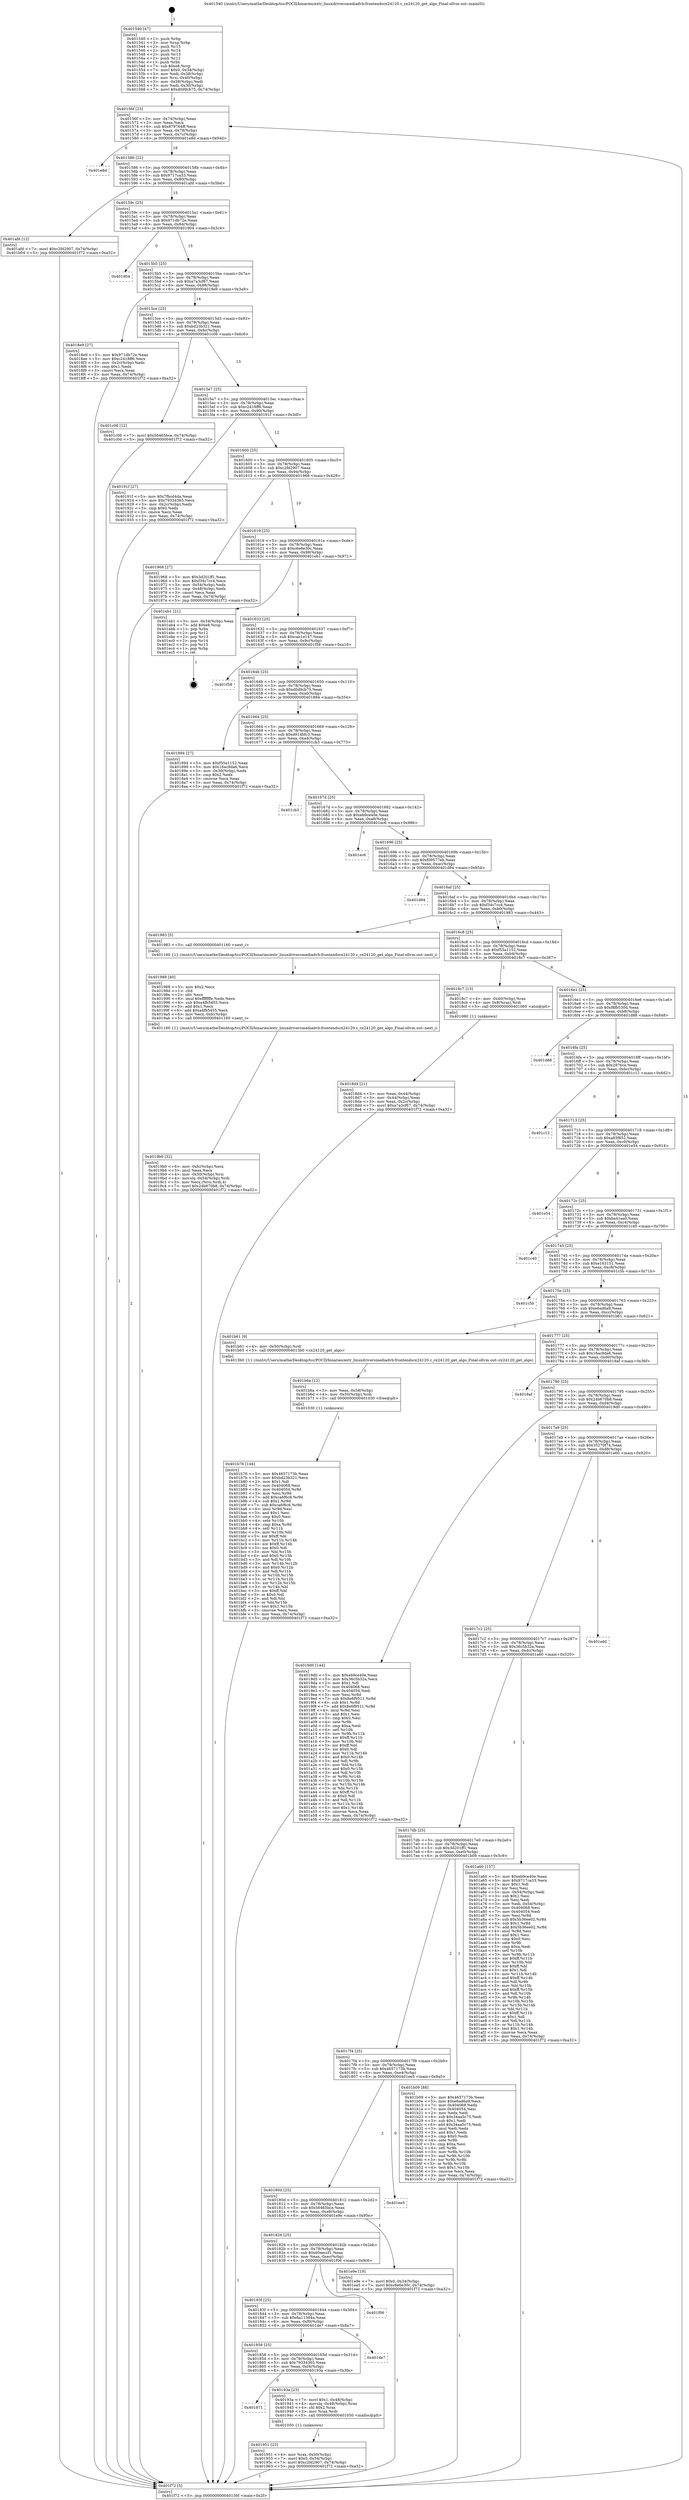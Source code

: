 digraph "0x401540" {
  label = "0x401540 (/mnt/c/Users/mathe/Desktop/tcc/POCII/binaries/extr_linuxdriversmediadvb-frontendscx24120.c_cx24120_get_algo_Final-ollvm.out::main(0))"
  labelloc = "t"
  node[shape=record]

  Entry [label="",width=0.3,height=0.3,shape=circle,fillcolor=black,style=filled]
  "0x40156f" [label="{
     0x40156f [23]\l
     | [instrs]\l
     &nbsp;&nbsp;0x40156f \<+3\>: mov -0x74(%rbp),%eax\l
     &nbsp;&nbsp;0x401572 \<+2\>: mov %eax,%ecx\l
     &nbsp;&nbsp;0x401574 \<+6\>: sub $0x879764ff,%ecx\l
     &nbsp;&nbsp;0x40157a \<+3\>: mov %eax,-0x78(%rbp)\l
     &nbsp;&nbsp;0x40157d \<+3\>: mov %ecx,-0x7c(%rbp)\l
     &nbsp;&nbsp;0x401580 \<+6\>: je 0000000000401e8d \<main+0x94d\>\l
  }"]
  "0x401e8d" [label="{
     0x401e8d\l
  }", style=dashed]
  "0x401586" [label="{
     0x401586 [22]\l
     | [instrs]\l
     &nbsp;&nbsp;0x401586 \<+5\>: jmp 000000000040158b \<main+0x4b\>\l
     &nbsp;&nbsp;0x40158b \<+3\>: mov -0x78(%rbp),%eax\l
     &nbsp;&nbsp;0x40158e \<+5\>: sub $0x9717ca33,%eax\l
     &nbsp;&nbsp;0x401593 \<+3\>: mov %eax,-0x80(%rbp)\l
     &nbsp;&nbsp;0x401596 \<+6\>: je 0000000000401afd \<main+0x5bd\>\l
  }"]
  Exit [label="",width=0.3,height=0.3,shape=circle,fillcolor=black,style=filled,peripheries=2]
  "0x401afd" [label="{
     0x401afd [12]\l
     | [instrs]\l
     &nbsp;&nbsp;0x401afd \<+7\>: movl $0xc2fd2907,-0x74(%rbp)\l
     &nbsp;&nbsp;0x401b04 \<+5\>: jmp 0000000000401f72 \<main+0xa32\>\l
  }"]
  "0x40159c" [label="{
     0x40159c [25]\l
     | [instrs]\l
     &nbsp;&nbsp;0x40159c \<+5\>: jmp 00000000004015a1 \<main+0x61\>\l
     &nbsp;&nbsp;0x4015a1 \<+3\>: mov -0x78(%rbp),%eax\l
     &nbsp;&nbsp;0x4015a4 \<+5\>: sub $0x971db72e,%eax\l
     &nbsp;&nbsp;0x4015a9 \<+6\>: mov %eax,-0x84(%rbp)\l
     &nbsp;&nbsp;0x4015af \<+6\>: je 0000000000401904 \<main+0x3c4\>\l
  }"]
  "0x401b76" [label="{
     0x401b76 [144]\l
     | [instrs]\l
     &nbsp;&nbsp;0x401b76 \<+5\>: mov $0x4657173b,%eax\l
     &nbsp;&nbsp;0x401b7b \<+5\>: mov $0xbd23b321,%ecx\l
     &nbsp;&nbsp;0x401b80 \<+2\>: mov $0x1,%dl\l
     &nbsp;&nbsp;0x401b82 \<+7\>: mov 0x404068,%esi\l
     &nbsp;&nbsp;0x401b89 \<+8\>: mov 0x404054,%r8d\l
     &nbsp;&nbsp;0x401b91 \<+3\>: mov %esi,%r9d\l
     &nbsp;&nbsp;0x401b94 \<+7\>: add $0xca6f6c6,%r9d\l
     &nbsp;&nbsp;0x401b9b \<+4\>: sub $0x1,%r9d\l
     &nbsp;&nbsp;0x401b9f \<+7\>: sub $0xca6f6c6,%r9d\l
     &nbsp;&nbsp;0x401ba6 \<+4\>: imul %r9d,%esi\l
     &nbsp;&nbsp;0x401baa \<+3\>: and $0x1,%esi\l
     &nbsp;&nbsp;0x401bad \<+3\>: cmp $0x0,%esi\l
     &nbsp;&nbsp;0x401bb0 \<+4\>: sete %r10b\l
     &nbsp;&nbsp;0x401bb4 \<+4\>: cmp $0xa,%r8d\l
     &nbsp;&nbsp;0x401bb8 \<+4\>: setl %r11b\l
     &nbsp;&nbsp;0x401bbc \<+3\>: mov %r10b,%bl\l
     &nbsp;&nbsp;0x401bbf \<+3\>: xor $0xff,%bl\l
     &nbsp;&nbsp;0x401bc2 \<+3\>: mov %r11b,%r14b\l
     &nbsp;&nbsp;0x401bc5 \<+4\>: xor $0xff,%r14b\l
     &nbsp;&nbsp;0x401bc9 \<+3\>: xor $0x0,%dl\l
     &nbsp;&nbsp;0x401bcc \<+3\>: mov %bl,%r15b\l
     &nbsp;&nbsp;0x401bcf \<+4\>: and $0x0,%r15b\l
     &nbsp;&nbsp;0x401bd3 \<+3\>: and %dl,%r10b\l
     &nbsp;&nbsp;0x401bd6 \<+3\>: mov %r14b,%r12b\l
     &nbsp;&nbsp;0x401bd9 \<+4\>: and $0x0,%r12b\l
     &nbsp;&nbsp;0x401bdd \<+3\>: and %dl,%r11b\l
     &nbsp;&nbsp;0x401be0 \<+3\>: or %r10b,%r15b\l
     &nbsp;&nbsp;0x401be3 \<+3\>: or %r11b,%r12b\l
     &nbsp;&nbsp;0x401be6 \<+3\>: xor %r12b,%r15b\l
     &nbsp;&nbsp;0x401be9 \<+3\>: or %r14b,%bl\l
     &nbsp;&nbsp;0x401bec \<+3\>: xor $0xff,%bl\l
     &nbsp;&nbsp;0x401bef \<+3\>: or $0x0,%dl\l
     &nbsp;&nbsp;0x401bf2 \<+2\>: and %dl,%bl\l
     &nbsp;&nbsp;0x401bf4 \<+3\>: or %bl,%r15b\l
     &nbsp;&nbsp;0x401bf7 \<+4\>: test $0x1,%r15b\l
     &nbsp;&nbsp;0x401bfb \<+3\>: cmovne %ecx,%eax\l
     &nbsp;&nbsp;0x401bfe \<+3\>: mov %eax,-0x74(%rbp)\l
     &nbsp;&nbsp;0x401c01 \<+5\>: jmp 0000000000401f72 \<main+0xa32\>\l
  }"]
  "0x401904" [label="{
     0x401904\l
  }", style=dashed]
  "0x4015b5" [label="{
     0x4015b5 [25]\l
     | [instrs]\l
     &nbsp;&nbsp;0x4015b5 \<+5\>: jmp 00000000004015ba \<main+0x7a\>\l
     &nbsp;&nbsp;0x4015ba \<+3\>: mov -0x78(%rbp),%eax\l
     &nbsp;&nbsp;0x4015bd \<+5\>: sub $0xa7a3cf67,%eax\l
     &nbsp;&nbsp;0x4015c2 \<+6\>: mov %eax,-0x88(%rbp)\l
     &nbsp;&nbsp;0x4015c8 \<+6\>: je 00000000004018e9 \<main+0x3a9\>\l
  }"]
  "0x401b6a" [label="{
     0x401b6a [12]\l
     | [instrs]\l
     &nbsp;&nbsp;0x401b6a \<+3\>: mov %eax,-0x58(%rbp)\l
     &nbsp;&nbsp;0x401b6d \<+4\>: mov -0x50(%rbp),%rdi\l
     &nbsp;&nbsp;0x401b71 \<+5\>: call 0000000000401030 \<free@plt\>\l
     | [calls]\l
     &nbsp;&nbsp;0x401030 \{1\} (unknown)\l
  }"]
  "0x4018e9" [label="{
     0x4018e9 [27]\l
     | [instrs]\l
     &nbsp;&nbsp;0x4018e9 \<+5\>: mov $0x971db72e,%eax\l
     &nbsp;&nbsp;0x4018ee \<+5\>: mov $0xc2418ff6,%ecx\l
     &nbsp;&nbsp;0x4018f3 \<+3\>: mov -0x2c(%rbp),%edx\l
     &nbsp;&nbsp;0x4018f6 \<+3\>: cmp $0x1,%edx\l
     &nbsp;&nbsp;0x4018f9 \<+3\>: cmovl %ecx,%eax\l
     &nbsp;&nbsp;0x4018fc \<+3\>: mov %eax,-0x74(%rbp)\l
     &nbsp;&nbsp;0x4018ff \<+5\>: jmp 0000000000401f72 \<main+0xa32\>\l
  }"]
  "0x4015ce" [label="{
     0x4015ce [25]\l
     | [instrs]\l
     &nbsp;&nbsp;0x4015ce \<+5\>: jmp 00000000004015d3 \<main+0x93\>\l
     &nbsp;&nbsp;0x4015d3 \<+3\>: mov -0x78(%rbp),%eax\l
     &nbsp;&nbsp;0x4015d6 \<+5\>: sub $0xbd23b321,%eax\l
     &nbsp;&nbsp;0x4015db \<+6\>: mov %eax,-0x8c(%rbp)\l
     &nbsp;&nbsp;0x4015e1 \<+6\>: je 0000000000401c06 \<main+0x6c6\>\l
  }"]
  "0x4019b0" [label="{
     0x4019b0 [32]\l
     | [instrs]\l
     &nbsp;&nbsp;0x4019b0 \<+6\>: mov -0xfc(%rbp),%ecx\l
     &nbsp;&nbsp;0x4019b6 \<+3\>: imul %eax,%ecx\l
     &nbsp;&nbsp;0x4019b9 \<+4\>: mov -0x50(%rbp),%rsi\l
     &nbsp;&nbsp;0x4019bd \<+4\>: movslq -0x54(%rbp),%rdi\l
     &nbsp;&nbsp;0x4019c1 \<+3\>: mov %ecx,(%rsi,%rdi,4)\l
     &nbsp;&nbsp;0x4019c4 \<+7\>: movl $0x24b670b8,-0x74(%rbp)\l
     &nbsp;&nbsp;0x4019cb \<+5\>: jmp 0000000000401f72 \<main+0xa32\>\l
  }"]
  "0x401c06" [label="{
     0x401c06 [12]\l
     | [instrs]\l
     &nbsp;&nbsp;0x401c06 \<+7\>: movl $0x56465bce,-0x74(%rbp)\l
     &nbsp;&nbsp;0x401c0d \<+5\>: jmp 0000000000401f72 \<main+0xa32\>\l
  }"]
  "0x4015e7" [label="{
     0x4015e7 [25]\l
     | [instrs]\l
     &nbsp;&nbsp;0x4015e7 \<+5\>: jmp 00000000004015ec \<main+0xac\>\l
     &nbsp;&nbsp;0x4015ec \<+3\>: mov -0x78(%rbp),%eax\l
     &nbsp;&nbsp;0x4015ef \<+5\>: sub $0xc2418ff6,%eax\l
     &nbsp;&nbsp;0x4015f4 \<+6\>: mov %eax,-0x90(%rbp)\l
     &nbsp;&nbsp;0x4015fa \<+6\>: je 000000000040191f \<main+0x3df\>\l
  }"]
  "0x401988" [label="{
     0x401988 [40]\l
     | [instrs]\l
     &nbsp;&nbsp;0x401988 \<+5\>: mov $0x2,%ecx\l
     &nbsp;&nbsp;0x40198d \<+1\>: cltd\l
     &nbsp;&nbsp;0x40198e \<+2\>: idiv %ecx\l
     &nbsp;&nbsp;0x401990 \<+6\>: imul $0xfffffffe,%edx,%ecx\l
     &nbsp;&nbsp;0x401996 \<+6\>: sub $0xa4fb5455,%ecx\l
     &nbsp;&nbsp;0x40199c \<+3\>: add $0x1,%ecx\l
     &nbsp;&nbsp;0x40199f \<+6\>: add $0xa4fb5455,%ecx\l
     &nbsp;&nbsp;0x4019a5 \<+6\>: mov %ecx,-0xfc(%rbp)\l
     &nbsp;&nbsp;0x4019ab \<+5\>: call 0000000000401160 \<next_i\>\l
     | [calls]\l
     &nbsp;&nbsp;0x401160 \{1\} (/mnt/c/Users/mathe/Desktop/tcc/POCII/binaries/extr_linuxdriversmediadvb-frontendscx24120.c_cx24120_get_algo_Final-ollvm.out::next_i)\l
  }"]
  "0x40191f" [label="{
     0x40191f [27]\l
     | [instrs]\l
     &nbsp;&nbsp;0x40191f \<+5\>: mov $0x7fbcd4da,%eax\l
     &nbsp;&nbsp;0x401924 \<+5\>: mov $0x79334365,%ecx\l
     &nbsp;&nbsp;0x401929 \<+3\>: mov -0x2c(%rbp),%edx\l
     &nbsp;&nbsp;0x40192c \<+3\>: cmp $0x0,%edx\l
     &nbsp;&nbsp;0x40192f \<+3\>: cmove %ecx,%eax\l
     &nbsp;&nbsp;0x401932 \<+3\>: mov %eax,-0x74(%rbp)\l
     &nbsp;&nbsp;0x401935 \<+5\>: jmp 0000000000401f72 \<main+0xa32\>\l
  }"]
  "0x401600" [label="{
     0x401600 [25]\l
     | [instrs]\l
     &nbsp;&nbsp;0x401600 \<+5\>: jmp 0000000000401605 \<main+0xc5\>\l
     &nbsp;&nbsp;0x401605 \<+3\>: mov -0x78(%rbp),%eax\l
     &nbsp;&nbsp;0x401608 \<+5\>: sub $0xc2fd2907,%eax\l
     &nbsp;&nbsp;0x40160d \<+6\>: mov %eax,-0x94(%rbp)\l
     &nbsp;&nbsp;0x401613 \<+6\>: je 0000000000401968 \<main+0x428\>\l
  }"]
  "0x401951" [label="{
     0x401951 [23]\l
     | [instrs]\l
     &nbsp;&nbsp;0x401951 \<+4\>: mov %rax,-0x50(%rbp)\l
     &nbsp;&nbsp;0x401955 \<+7\>: movl $0x0,-0x54(%rbp)\l
     &nbsp;&nbsp;0x40195c \<+7\>: movl $0xc2fd2907,-0x74(%rbp)\l
     &nbsp;&nbsp;0x401963 \<+5\>: jmp 0000000000401f72 \<main+0xa32\>\l
  }"]
  "0x401968" [label="{
     0x401968 [27]\l
     | [instrs]\l
     &nbsp;&nbsp;0x401968 \<+5\>: mov $0x3d201ff1,%eax\l
     &nbsp;&nbsp;0x40196d \<+5\>: mov $0xf34c7cc4,%ecx\l
     &nbsp;&nbsp;0x401972 \<+3\>: mov -0x54(%rbp),%edx\l
     &nbsp;&nbsp;0x401975 \<+3\>: cmp -0x48(%rbp),%edx\l
     &nbsp;&nbsp;0x401978 \<+3\>: cmovl %ecx,%eax\l
     &nbsp;&nbsp;0x40197b \<+3\>: mov %eax,-0x74(%rbp)\l
     &nbsp;&nbsp;0x40197e \<+5\>: jmp 0000000000401f72 \<main+0xa32\>\l
  }"]
  "0x401619" [label="{
     0x401619 [25]\l
     | [instrs]\l
     &nbsp;&nbsp;0x401619 \<+5\>: jmp 000000000040161e \<main+0xde\>\l
     &nbsp;&nbsp;0x40161e \<+3\>: mov -0x78(%rbp),%eax\l
     &nbsp;&nbsp;0x401621 \<+5\>: sub $0xc6e6e30c,%eax\l
     &nbsp;&nbsp;0x401626 \<+6\>: mov %eax,-0x98(%rbp)\l
     &nbsp;&nbsp;0x40162c \<+6\>: je 0000000000401eb1 \<main+0x971\>\l
  }"]
  "0x401871" [label="{
     0x401871\l
  }", style=dashed]
  "0x401eb1" [label="{
     0x401eb1 [21]\l
     | [instrs]\l
     &nbsp;&nbsp;0x401eb1 \<+3\>: mov -0x34(%rbp),%eax\l
     &nbsp;&nbsp;0x401eb4 \<+7\>: add $0xe8,%rsp\l
     &nbsp;&nbsp;0x401ebb \<+1\>: pop %rbx\l
     &nbsp;&nbsp;0x401ebc \<+2\>: pop %r12\l
     &nbsp;&nbsp;0x401ebe \<+2\>: pop %r13\l
     &nbsp;&nbsp;0x401ec0 \<+2\>: pop %r14\l
     &nbsp;&nbsp;0x401ec2 \<+2\>: pop %r15\l
     &nbsp;&nbsp;0x401ec4 \<+1\>: pop %rbp\l
     &nbsp;&nbsp;0x401ec5 \<+1\>: ret\l
  }"]
  "0x401632" [label="{
     0x401632 [25]\l
     | [instrs]\l
     &nbsp;&nbsp;0x401632 \<+5\>: jmp 0000000000401637 \<main+0xf7\>\l
     &nbsp;&nbsp;0x401637 \<+3\>: mov -0x78(%rbp),%eax\l
     &nbsp;&nbsp;0x40163a \<+5\>: sub $0xcae1e147,%eax\l
     &nbsp;&nbsp;0x40163f \<+6\>: mov %eax,-0x9c(%rbp)\l
     &nbsp;&nbsp;0x401645 \<+6\>: je 0000000000401f58 \<main+0xa18\>\l
  }"]
  "0x40193a" [label="{
     0x40193a [23]\l
     | [instrs]\l
     &nbsp;&nbsp;0x40193a \<+7\>: movl $0x1,-0x48(%rbp)\l
     &nbsp;&nbsp;0x401941 \<+4\>: movslq -0x48(%rbp),%rax\l
     &nbsp;&nbsp;0x401945 \<+4\>: shl $0x2,%rax\l
     &nbsp;&nbsp;0x401949 \<+3\>: mov %rax,%rdi\l
     &nbsp;&nbsp;0x40194c \<+5\>: call 0000000000401050 \<malloc@plt\>\l
     | [calls]\l
     &nbsp;&nbsp;0x401050 \{1\} (unknown)\l
  }"]
  "0x401f58" [label="{
     0x401f58\l
  }", style=dashed]
  "0x40164b" [label="{
     0x40164b [25]\l
     | [instrs]\l
     &nbsp;&nbsp;0x40164b \<+5\>: jmp 0000000000401650 \<main+0x110\>\l
     &nbsp;&nbsp;0x401650 \<+3\>: mov -0x78(%rbp),%eax\l
     &nbsp;&nbsp;0x401653 \<+5\>: sub $0xd0d9cb75,%eax\l
     &nbsp;&nbsp;0x401658 \<+6\>: mov %eax,-0xa0(%rbp)\l
     &nbsp;&nbsp;0x40165e \<+6\>: je 0000000000401894 \<main+0x354\>\l
  }"]
  "0x401858" [label="{
     0x401858 [25]\l
     | [instrs]\l
     &nbsp;&nbsp;0x401858 \<+5\>: jmp 000000000040185d \<main+0x31d\>\l
     &nbsp;&nbsp;0x40185d \<+3\>: mov -0x78(%rbp),%eax\l
     &nbsp;&nbsp;0x401860 \<+5\>: sub $0x79334365,%eax\l
     &nbsp;&nbsp;0x401865 \<+6\>: mov %eax,-0xf4(%rbp)\l
     &nbsp;&nbsp;0x40186b \<+6\>: je 000000000040193a \<main+0x3fa\>\l
  }"]
  "0x401894" [label="{
     0x401894 [27]\l
     | [instrs]\l
     &nbsp;&nbsp;0x401894 \<+5\>: mov $0xf55a1152,%eax\l
     &nbsp;&nbsp;0x401899 \<+5\>: mov $0x16ac9da6,%ecx\l
     &nbsp;&nbsp;0x40189e \<+3\>: mov -0x30(%rbp),%edx\l
     &nbsp;&nbsp;0x4018a1 \<+3\>: cmp $0x2,%edx\l
     &nbsp;&nbsp;0x4018a4 \<+3\>: cmovne %ecx,%eax\l
     &nbsp;&nbsp;0x4018a7 \<+3\>: mov %eax,-0x74(%rbp)\l
     &nbsp;&nbsp;0x4018aa \<+5\>: jmp 0000000000401f72 \<main+0xa32\>\l
  }"]
  "0x401664" [label="{
     0x401664 [25]\l
     | [instrs]\l
     &nbsp;&nbsp;0x401664 \<+5\>: jmp 0000000000401669 \<main+0x129\>\l
     &nbsp;&nbsp;0x401669 \<+3\>: mov -0x78(%rbp),%eax\l
     &nbsp;&nbsp;0x40166c \<+5\>: sub $0xd914bfc3,%eax\l
     &nbsp;&nbsp;0x401671 \<+6\>: mov %eax,-0xa4(%rbp)\l
     &nbsp;&nbsp;0x401677 \<+6\>: je 0000000000401cb3 \<main+0x773\>\l
  }"]
  "0x401f72" [label="{
     0x401f72 [5]\l
     | [instrs]\l
     &nbsp;&nbsp;0x401f72 \<+5\>: jmp 000000000040156f \<main+0x2f\>\l
  }"]
  "0x401540" [label="{
     0x401540 [47]\l
     | [instrs]\l
     &nbsp;&nbsp;0x401540 \<+1\>: push %rbp\l
     &nbsp;&nbsp;0x401541 \<+3\>: mov %rsp,%rbp\l
     &nbsp;&nbsp;0x401544 \<+2\>: push %r15\l
     &nbsp;&nbsp;0x401546 \<+2\>: push %r14\l
     &nbsp;&nbsp;0x401548 \<+2\>: push %r13\l
     &nbsp;&nbsp;0x40154a \<+2\>: push %r12\l
     &nbsp;&nbsp;0x40154c \<+1\>: push %rbx\l
     &nbsp;&nbsp;0x40154d \<+7\>: sub $0xe8,%rsp\l
     &nbsp;&nbsp;0x401554 \<+7\>: movl $0x0,-0x34(%rbp)\l
     &nbsp;&nbsp;0x40155b \<+3\>: mov %edi,-0x38(%rbp)\l
     &nbsp;&nbsp;0x40155e \<+4\>: mov %rsi,-0x40(%rbp)\l
     &nbsp;&nbsp;0x401562 \<+3\>: mov -0x38(%rbp),%edi\l
     &nbsp;&nbsp;0x401565 \<+3\>: mov %edi,-0x30(%rbp)\l
     &nbsp;&nbsp;0x401568 \<+7\>: movl $0xd0d9cb75,-0x74(%rbp)\l
  }"]
  "0x401de7" [label="{
     0x401de7\l
  }", style=dashed]
  "0x401cb3" [label="{
     0x401cb3\l
  }", style=dashed]
  "0x40167d" [label="{
     0x40167d [25]\l
     | [instrs]\l
     &nbsp;&nbsp;0x40167d \<+5\>: jmp 0000000000401682 \<main+0x142\>\l
     &nbsp;&nbsp;0x401682 \<+3\>: mov -0x78(%rbp),%eax\l
     &nbsp;&nbsp;0x401685 \<+5\>: sub $0xeb9ce40e,%eax\l
     &nbsp;&nbsp;0x40168a \<+6\>: mov %eax,-0xa8(%rbp)\l
     &nbsp;&nbsp;0x401690 \<+6\>: je 0000000000401ec6 \<main+0x986\>\l
  }"]
  "0x40183f" [label="{
     0x40183f [25]\l
     | [instrs]\l
     &nbsp;&nbsp;0x40183f \<+5\>: jmp 0000000000401844 \<main+0x304\>\l
     &nbsp;&nbsp;0x401844 \<+3\>: mov -0x78(%rbp),%eax\l
     &nbsp;&nbsp;0x401847 \<+5\>: sub $0x6a11364a,%eax\l
     &nbsp;&nbsp;0x40184c \<+6\>: mov %eax,-0xf0(%rbp)\l
     &nbsp;&nbsp;0x401852 \<+6\>: je 0000000000401de7 \<main+0x8a7\>\l
  }"]
  "0x401ec6" [label="{
     0x401ec6\l
  }", style=dashed]
  "0x401696" [label="{
     0x401696 [25]\l
     | [instrs]\l
     &nbsp;&nbsp;0x401696 \<+5\>: jmp 000000000040169b \<main+0x15b\>\l
     &nbsp;&nbsp;0x40169b \<+3\>: mov -0x78(%rbp),%eax\l
     &nbsp;&nbsp;0x40169e \<+5\>: sub $0xf09577eb,%eax\l
     &nbsp;&nbsp;0x4016a3 \<+6\>: mov %eax,-0xac(%rbp)\l
     &nbsp;&nbsp;0x4016a9 \<+6\>: je 0000000000401d94 \<main+0x854\>\l
  }"]
  "0x401f06" [label="{
     0x401f06\l
  }", style=dashed]
  "0x401d94" [label="{
     0x401d94\l
  }", style=dashed]
  "0x4016af" [label="{
     0x4016af [25]\l
     | [instrs]\l
     &nbsp;&nbsp;0x4016af \<+5\>: jmp 00000000004016b4 \<main+0x174\>\l
     &nbsp;&nbsp;0x4016b4 \<+3\>: mov -0x78(%rbp),%eax\l
     &nbsp;&nbsp;0x4016b7 \<+5\>: sub $0xf34c7cc4,%eax\l
     &nbsp;&nbsp;0x4016bc \<+6\>: mov %eax,-0xb0(%rbp)\l
     &nbsp;&nbsp;0x4016c2 \<+6\>: je 0000000000401983 \<main+0x443\>\l
  }"]
  "0x401826" [label="{
     0x401826 [25]\l
     | [instrs]\l
     &nbsp;&nbsp;0x401826 \<+5\>: jmp 000000000040182b \<main+0x2eb\>\l
     &nbsp;&nbsp;0x40182b \<+3\>: mov -0x78(%rbp),%eax\l
     &nbsp;&nbsp;0x40182e \<+5\>: sub $0x60eeccf1,%eax\l
     &nbsp;&nbsp;0x401833 \<+6\>: mov %eax,-0xec(%rbp)\l
     &nbsp;&nbsp;0x401839 \<+6\>: je 0000000000401f06 \<main+0x9c6\>\l
  }"]
  "0x401983" [label="{
     0x401983 [5]\l
     | [instrs]\l
     &nbsp;&nbsp;0x401983 \<+5\>: call 0000000000401160 \<next_i\>\l
     | [calls]\l
     &nbsp;&nbsp;0x401160 \{1\} (/mnt/c/Users/mathe/Desktop/tcc/POCII/binaries/extr_linuxdriversmediadvb-frontendscx24120.c_cx24120_get_algo_Final-ollvm.out::next_i)\l
  }"]
  "0x4016c8" [label="{
     0x4016c8 [25]\l
     | [instrs]\l
     &nbsp;&nbsp;0x4016c8 \<+5\>: jmp 00000000004016cd \<main+0x18d\>\l
     &nbsp;&nbsp;0x4016cd \<+3\>: mov -0x78(%rbp),%eax\l
     &nbsp;&nbsp;0x4016d0 \<+5\>: sub $0xf55a1152,%eax\l
     &nbsp;&nbsp;0x4016d5 \<+6\>: mov %eax,-0xb4(%rbp)\l
     &nbsp;&nbsp;0x4016db \<+6\>: je 00000000004018c7 \<main+0x387\>\l
  }"]
  "0x401e9e" [label="{
     0x401e9e [19]\l
     | [instrs]\l
     &nbsp;&nbsp;0x401e9e \<+7\>: movl $0x0,-0x34(%rbp)\l
     &nbsp;&nbsp;0x401ea5 \<+7\>: movl $0xc6e6e30c,-0x74(%rbp)\l
     &nbsp;&nbsp;0x401eac \<+5\>: jmp 0000000000401f72 \<main+0xa32\>\l
  }"]
  "0x4018c7" [label="{
     0x4018c7 [13]\l
     | [instrs]\l
     &nbsp;&nbsp;0x4018c7 \<+4\>: mov -0x40(%rbp),%rax\l
     &nbsp;&nbsp;0x4018cb \<+4\>: mov 0x8(%rax),%rdi\l
     &nbsp;&nbsp;0x4018cf \<+5\>: call 0000000000401060 \<atoi@plt\>\l
     | [calls]\l
     &nbsp;&nbsp;0x401060 \{1\} (unknown)\l
  }"]
  "0x4016e1" [label="{
     0x4016e1 [25]\l
     | [instrs]\l
     &nbsp;&nbsp;0x4016e1 \<+5\>: jmp 00000000004016e6 \<main+0x1a6\>\l
     &nbsp;&nbsp;0x4016e6 \<+3\>: mov -0x78(%rbp),%eax\l
     &nbsp;&nbsp;0x4016e9 \<+5\>: sub $0xf8fb530d,%eax\l
     &nbsp;&nbsp;0x4016ee \<+6\>: mov %eax,-0xb8(%rbp)\l
     &nbsp;&nbsp;0x4016f4 \<+6\>: je 0000000000401d88 \<main+0x848\>\l
  }"]
  "0x4018d4" [label="{
     0x4018d4 [21]\l
     | [instrs]\l
     &nbsp;&nbsp;0x4018d4 \<+3\>: mov %eax,-0x44(%rbp)\l
     &nbsp;&nbsp;0x4018d7 \<+3\>: mov -0x44(%rbp),%eax\l
     &nbsp;&nbsp;0x4018da \<+3\>: mov %eax,-0x2c(%rbp)\l
     &nbsp;&nbsp;0x4018dd \<+7\>: movl $0xa7a3cf67,-0x74(%rbp)\l
     &nbsp;&nbsp;0x4018e4 \<+5\>: jmp 0000000000401f72 \<main+0xa32\>\l
  }"]
  "0x40180d" [label="{
     0x40180d [25]\l
     | [instrs]\l
     &nbsp;&nbsp;0x40180d \<+5\>: jmp 0000000000401812 \<main+0x2d2\>\l
     &nbsp;&nbsp;0x401812 \<+3\>: mov -0x78(%rbp),%eax\l
     &nbsp;&nbsp;0x401815 \<+5\>: sub $0x56465bce,%eax\l
     &nbsp;&nbsp;0x40181a \<+6\>: mov %eax,-0xe8(%rbp)\l
     &nbsp;&nbsp;0x401820 \<+6\>: je 0000000000401e9e \<main+0x95e\>\l
  }"]
  "0x401d88" [label="{
     0x401d88\l
  }", style=dashed]
  "0x4016fa" [label="{
     0x4016fa [25]\l
     | [instrs]\l
     &nbsp;&nbsp;0x4016fa \<+5\>: jmp 00000000004016ff \<main+0x1bf\>\l
     &nbsp;&nbsp;0x4016ff \<+3\>: mov -0x78(%rbp),%eax\l
     &nbsp;&nbsp;0x401702 \<+5\>: sub $0x2976ce,%eax\l
     &nbsp;&nbsp;0x401707 \<+6\>: mov %eax,-0xbc(%rbp)\l
     &nbsp;&nbsp;0x40170d \<+6\>: je 0000000000401c12 \<main+0x6d2\>\l
  }"]
  "0x401ee5" [label="{
     0x401ee5\l
  }", style=dashed]
  "0x401c12" [label="{
     0x401c12\l
  }", style=dashed]
  "0x401713" [label="{
     0x401713 [25]\l
     | [instrs]\l
     &nbsp;&nbsp;0x401713 \<+5\>: jmp 0000000000401718 \<main+0x1d8\>\l
     &nbsp;&nbsp;0x401718 \<+3\>: mov -0x78(%rbp),%eax\l
     &nbsp;&nbsp;0x40171b \<+5\>: sub $0xa83f852,%eax\l
     &nbsp;&nbsp;0x401720 \<+6\>: mov %eax,-0xc0(%rbp)\l
     &nbsp;&nbsp;0x401726 \<+6\>: je 0000000000401e54 \<main+0x914\>\l
  }"]
  "0x4017f4" [label="{
     0x4017f4 [25]\l
     | [instrs]\l
     &nbsp;&nbsp;0x4017f4 \<+5\>: jmp 00000000004017f9 \<main+0x2b9\>\l
     &nbsp;&nbsp;0x4017f9 \<+3\>: mov -0x78(%rbp),%eax\l
     &nbsp;&nbsp;0x4017fc \<+5\>: sub $0x4657173b,%eax\l
     &nbsp;&nbsp;0x401801 \<+6\>: mov %eax,-0xe4(%rbp)\l
     &nbsp;&nbsp;0x401807 \<+6\>: je 0000000000401ee5 \<main+0x9a5\>\l
  }"]
  "0x401e54" [label="{
     0x401e54\l
  }", style=dashed]
  "0x40172c" [label="{
     0x40172c [25]\l
     | [instrs]\l
     &nbsp;&nbsp;0x40172c \<+5\>: jmp 0000000000401731 \<main+0x1f1\>\l
     &nbsp;&nbsp;0x401731 \<+3\>: mov -0x78(%rbp),%eax\l
     &nbsp;&nbsp;0x401734 \<+5\>: sub $0xba41ea0,%eax\l
     &nbsp;&nbsp;0x401739 \<+6\>: mov %eax,-0xc4(%rbp)\l
     &nbsp;&nbsp;0x40173f \<+6\>: je 0000000000401c40 \<main+0x700\>\l
  }"]
  "0x401b09" [label="{
     0x401b09 [88]\l
     | [instrs]\l
     &nbsp;&nbsp;0x401b09 \<+5\>: mov $0x4657173b,%eax\l
     &nbsp;&nbsp;0x401b0e \<+5\>: mov $0xe6ad6a9,%ecx\l
     &nbsp;&nbsp;0x401b13 \<+7\>: mov 0x404068,%edx\l
     &nbsp;&nbsp;0x401b1a \<+7\>: mov 0x404054,%esi\l
     &nbsp;&nbsp;0x401b21 \<+2\>: mov %edx,%edi\l
     &nbsp;&nbsp;0x401b23 \<+6\>: sub $0x34aa5c75,%edi\l
     &nbsp;&nbsp;0x401b29 \<+3\>: sub $0x1,%edi\l
     &nbsp;&nbsp;0x401b2c \<+6\>: add $0x34aa5c75,%edi\l
     &nbsp;&nbsp;0x401b32 \<+3\>: imul %edi,%edx\l
     &nbsp;&nbsp;0x401b35 \<+3\>: and $0x1,%edx\l
     &nbsp;&nbsp;0x401b38 \<+3\>: cmp $0x0,%edx\l
     &nbsp;&nbsp;0x401b3b \<+4\>: sete %r8b\l
     &nbsp;&nbsp;0x401b3f \<+3\>: cmp $0xa,%esi\l
     &nbsp;&nbsp;0x401b42 \<+4\>: setl %r9b\l
     &nbsp;&nbsp;0x401b46 \<+3\>: mov %r8b,%r10b\l
     &nbsp;&nbsp;0x401b49 \<+3\>: and %r9b,%r10b\l
     &nbsp;&nbsp;0x401b4c \<+3\>: xor %r9b,%r8b\l
     &nbsp;&nbsp;0x401b4f \<+3\>: or %r8b,%r10b\l
     &nbsp;&nbsp;0x401b52 \<+4\>: test $0x1,%r10b\l
     &nbsp;&nbsp;0x401b56 \<+3\>: cmovne %ecx,%eax\l
     &nbsp;&nbsp;0x401b59 \<+3\>: mov %eax,-0x74(%rbp)\l
     &nbsp;&nbsp;0x401b5c \<+5\>: jmp 0000000000401f72 \<main+0xa32\>\l
  }"]
  "0x401c40" [label="{
     0x401c40\l
  }", style=dashed]
  "0x401745" [label="{
     0x401745 [25]\l
     | [instrs]\l
     &nbsp;&nbsp;0x401745 \<+5\>: jmp 000000000040174a \<main+0x20a\>\l
     &nbsp;&nbsp;0x40174a \<+3\>: mov -0x78(%rbp),%eax\l
     &nbsp;&nbsp;0x40174d \<+5\>: sub $0xe163151,%eax\l
     &nbsp;&nbsp;0x401752 \<+6\>: mov %eax,-0xc8(%rbp)\l
     &nbsp;&nbsp;0x401758 \<+6\>: je 0000000000401c5b \<main+0x71b\>\l
  }"]
  "0x4017db" [label="{
     0x4017db [25]\l
     | [instrs]\l
     &nbsp;&nbsp;0x4017db \<+5\>: jmp 00000000004017e0 \<main+0x2a0\>\l
     &nbsp;&nbsp;0x4017e0 \<+3\>: mov -0x78(%rbp),%eax\l
     &nbsp;&nbsp;0x4017e3 \<+5\>: sub $0x3d201ff1,%eax\l
     &nbsp;&nbsp;0x4017e8 \<+6\>: mov %eax,-0xe0(%rbp)\l
     &nbsp;&nbsp;0x4017ee \<+6\>: je 0000000000401b09 \<main+0x5c9\>\l
  }"]
  "0x401c5b" [label="{
     0x401c5b\l
  }", style=dashed]
  "0x40175e" [label="{
     0x40175e [25]\l
     | [instrs]\l
     &nbsp;&nbsp;0x40175e \<+5\>: jmp 0000000000401763 \<main+0x223\>\l
     &nbsp;&nbsp;0x401763 \<+3\>: mov -0x78(%rbp),%eax\l
     &nbsp;&nbsp;0x401766 \<+5\>: sub $0xe6ad6a9,%eax\l
     &nbsp;&nbsp;0x40176b \<+6\>: mov %eax,-0xcc(%rbp)\l
     &nbsp;&nbsp;0x401771 \<+6\>: je 0000000000401b61 \<main+0x621\>\l
  }"]
  "0x401a60" [label="{
     0x401a60 [157]\l
     | [instrs]\l
     &nbsp;&nbsp;0x401a60 \<+5\>: mov $0xeb9ce40e,%eax\l
     &nbsp;&nbsp;0x401a65 \<+5\>: mov $0x9717ca33,%ecx\l
     &nbsp;&nbsp;0x401a6a \<+2\>: mov $0x1,%dl\l
     &nbsp;&nbsp;0x401a6c \<+2\>: xor %esi,%esi\l
     &nbsp;&nbsp;0x401a6e \<+3\>: mov -0x54(%rbp),%edi\l
     &nbsp;&nbsp;0x401a71 \<+3\>: sub $0x1,%esi\l
     &nbsp;&nbsp;0x401a74 \<+2\>: sub %esi,%edi\l
     &nbsp;&nbsp;0x401a76 \<+3\>: mov %edi,-0x54(%rbp)\l
     &nbsp;&nbsp;0x401a79 \<+7\>: mov 0x404068,%esi\l
     &nbsp;&nbsp;0x401a80 \<+7\>: mov 0x404054,%edi\l
     &nbsp;&nbsp;0x401a87 \<+3\>: mov %esi,%r8d\l
     &nbsp;&nbsp;0x401a8a \<+7\>: sub $0x5b36ee02,%r8d\l
     &nbsp;&nbsp;0x401a91 \<+4\>: sub $0x1,%r8d\l
     &nbsp;&nbsp;0x401a95 \<+7\>: add $0x5b36ee02,%r8d\l
     &nbsp;&nbsp;0x401a9c \<+4\>: imul %r8d,%esi\l
     &nbsp;&nbsp;0x401aa0 \<+3\>: and $0x1,%esi\l
     &nbsp;&nbsp;0x401aa3 \<+3\>: cmp $0x0,%esi\l
     &nbsp;&nbsp;0x401aa6 \<+4\>: sete %r9b\l
     &nbsp;&nbsp;0x401aaa \<+3\>: cmp $0xa,%edi\l
     &nbsp;&nbsp;0x401aad \<+4\>: setl %r10b\l
     &nbsp;&nbsp;0x401ab1 \<+3\>: mov %r9b,%r11b\l
     &nbsp;&nbsp;0x401ab4 \<+4\>: xor $0xff,%r11b\l
     &nbsp;&nbsp;0x401ab8 \<+3\>: mov %r10b,%bl\l
     &nbsp;&nbsp;0x401abb \<+3\>: xor $0xff,%bl\l
     &nbsp;&nbsp;0x401abe \<+3\>: xor $0x1,%dl\l
     &nbsp;&nbsp;0x401ac1 \<+3\>: mov %r11b,%r14b\l
     &nbsp;&nbsp;0x401ac4 \<+4\>: and $0xff,%r14b\l
     &nbsp;&nbsp;0x401ac8 \<+3\>: and %dl,%r9b\l
     &nbsp;&nbsp;0x401acb \<+3\>: mov %bl,%r15b\l
     &nbsp;&nbsp;0x401ace \<+4\>: and $0xff,%r15b\l
     &nbsp;&nbsp;0x401ad2 \<+3\>: and %dl,%r10b\l
     &nbsp;&nbsp;0x401ad5 \<+3\>: or %r9b,%r14b\l
     &nbsp;&nbsp;0x401ad8 \<+3\>: or %r10b,%r15b\l
     &nbsp;&nbsp;0x401adb \<+3\>: xor %r15b,%r14b\l
     &nbsp;&nbsp;0x401ade \<+3\>: or %bl,%r11b\l
     &nbsp;&nbsp;0x401ae1 \<+4\>: xor $0xff,%r11b\l
     &nbsp;&nbsp;0x401ae5 \<+3\>: or $0x1,%dl\l
     &nbsp;&nbsp;0x401ae8 \<+3\>: and %dl,%r11b\l
     &nbsp;&nbsp;0x401aeb \<+3\>: or %r11b,%r14b\l
     &nbsp;&nbsp;0x401aee \<+4\>: test $0x1,%r14b\l
     &nbsp;&nbsp;0x401af2 \<+3\>: cmovne %ecx,%eax\l
     &nbsp;&nbsp;0x401af5 \<+3\>: mov %eax,-0x74(%rbp)\l
     &nbsp;&nbsp;0x401af8 \<+5\>: jmp 0000000000401f72 \<main+0xa32\>\l
  }"]
  "0x401b61" [label="{
     0x401b61 [9]\l
     | [instrs]\l
     &nbsp;&nbsp;0x401b61 \<+4\>: mov -0x50(%rbp),%rdi\l
     &nbsp;&nbsp;0x401b65 \<+5\>: call 00000000004013b0 \<cx24120_get_algo\>\l
     | [calls]\l
     &nbsp;&nbsp;0x4013b0 \{1\} (/mnt/c/Users/mathe/Desktop/tcc/POCII/binaries/extr_linuxdriversmediadvb-frontendscx24120.c_cx24120_get_algo_Final-ollvm.out::cx24120_get_algo)\l
  }"]
  "0x401777" [label="{
     0x401777 [25]\l
     | [instrs]\l
     &nbsp;&nbsp;0x401777 \<+5\>: jmp 000000000040177c \<main+0x23c\>\l
     &nbsp;&nbsp;0x40177c \<+3\>: mov -0x78(%rbp),%eax\l
     &nbsp;&nbsp;0x40177f \<+5\>: sub $0x16ac9da6,%eax\l
     &nbsp;&nbsp;0x401784 \<+6\>: mov %eax,-0xd0(%rbp)\l
     &nbsp;&nbsp;0x40178a \<+6\>: je 00000000004018af \<main+0x36f\>\l
  }"]
  "0x4017c2" [label="{
     0x4017c2 [25]\l
     | [instrs]\l
     &nbsp;&nbsp;0x4017c2 \<+5\>: jmp 00000000004017c7 \<main+0x287\>\l
     &nbsp;&nbsp;0x4017c7 \<+3\>: mov -0x78(%rbp),%eax\l
     &nbsp;&nbsp;0x4017ca \<+5\>: sub $0x36c5b32a,%eax\l
     &nbsp;&nbsp;0x4017cf \<+6\>: mov %eax,-0xdc(%rbp)\l
     &nbsp;&nbsp;0x4017d5 \<+6\>: je 0000000000401a60 \<main+0x520\>\l
  }"]
  "0x4018af" [label="{
     0x4018af\l
  }", style=dashed]
  "0x401790" [label="{
     0x401790 [25]\l
     | [instrs]\l
     &nbsp;&nbsp;0x401790 \<+5\>: jmp 0000000000401795 \<main+0x255\>\l
     &nbsp;&nbsp;0x401795 \<+3\>: mov -0x78(%rbp),%eax\l
     &nbsp;&nbsp;0x401798 \<+5\>: sub $0x24b670b8,%eax\l
     &nbsp;&nbsp;0x40179d \<+6\>: mov %eax,-0xd4(%rbp)\l
     &nbsp;&nbsp;0x4017a3 \<+6\>: je 00000000004019d0 \<main+0x490\>\l
  }"]
  "0x401e60" [label="{
     0x401e60\l
  }", style=dashed]
  "0x4019d0" [label="{
     0x4019d0 [144]\l
     | [instrs]\l
     &nbsp;&nbsp;0x4019d0 \<+5\>: mov $0xeb9ce40e,%eax\l
     &nbsp;&nbsp;0x4019d5 \<+5\>: mov $0x36c5b32a,%ecx\l
     &nbsp;&nbsp;0x4019da \<+2\>: mov $0x1,%dl\l
     &nbsp;&nbsp;0x4019dc \<+7\>: mov 0x404068,%esi\l
     &nbsp;&nbsp;0x4019e3 \<+7\>: mov 0x404054,%edi\l
     &nbsp;&nbsp;0x4019ea \<+3\>: mov %esi,%r8d\l
     &nbsp;&nbsp;0x4019ed \<+7\>: sub $0x8e6f9511,%r8d\l
     &nbsp;&nbsp;0x4019f4 \<+4\>: sub $0x1,%r8d\l
     &nbsp;&nbsp;0x4019f8 \<+7\>: add $0x8e6f9511,%r8d\l
     &nbsp;&nbsp;0x4019ff \<+4\>: imul %r8d,%esi\l
     &nbsp;&nbsp;0x401a03 \<+3\>: and $0x1,%esi\l
     &nbsp;&nbsp;0x401a06 \<+3\>: cmp $0x0,%esi\l
     &nbsp;&nbsp;0x401a09 \<+4\>: sete %r9b\l
     &nbsp;&nbsp;0x401a0d \<+3\>: cmp $0xa,%edi\l
     &nbsp;&nbsp;0x401a10 \<+4\>: setl %r10b\l
     &nbsp;&nbsp;0x401a14 \<+3\>: mov %r9b,%r11b\l
     &nbsp;&nbsp;0x401a17 \<+4\>: xor $0xff,%r11b\l
     &nbsp;&nbsp;0x401a1b \<+3\>: mov %r10b,%bl\l
     &nbsp;&nbsp;0x401a1e \<+3\>: xor $0xff,%bl\l
     &nbsp;&nbsp;0x401a21 \<+3\>: xor $0x0,%dl\l
     &nbsp;&nbsp;0x401a24 \<+3\>: mov %r11b,%r14b\l
     &nbsp;&nbsp;0x401a27 \<+4\>: and $0x0,%r14b\l
     &nbsp;&nbsp;0x401a2b \<+3\>: and %dl,%r9b\l
     &nbsp;&nbsp;0x401a2e \<+3\>: mov %bl,%r15b\l
     &nbsp;&nbsp;0x401a31 \<+4\>: and $0x0,%r15b\l
     &nbsp;&nbsp;0x401a35 \<+3\>: and %dl,%r10b\l
     &nbsp;&nbsp;0x401a38 \<+3\>: or %r9b,%r14b\l
     &nbsp;&nbsp;0x401a3b \<+3\>: or %r10b,%r15b\l
     &nbsp;&nbsp;0x401a3e \<+3\>: xor %r15b,%r14b\l
     &nbsp;&nbsp;0x401a41 \<+3\>: or %bl,%r11b\l
     &nbsp;&nbsp;0x401a44 \<+4\>: xor $0xff,%r11b\l
     &nbsp;&nbsp;0x401a48 \<+3\>: or $0x0,%dl\l
     &nbsp;&nbsp;0x401a4b \<+3\>: and %dl,%r11b\l
     &nbsp;&nbsp;0x401a4e \<+3\>: or %r11b,%r14b\l
     &nbsp;&nbsp;0x401a51 \<+4\>: test $0x1,%r14b\l
     &nbsp;&nbsp;0x401a55 \<+3\>: cmovne %ecx,%eax\l
     &nbsp;&nbsp;0x401a58 \<+3\>: mov %eax,-0x74(%rbp)\l
     &nbsp;&nbsp;0x401a5b \<+5\>: jmp 0000000000401f72 \<main+0xa32\>\l
  }"]
  "0x4017a9" [label="{
     0x4017a9 [25]\l
     | [instrs]\l
     &nbsp;&nbsp;0x4017a9 \<+5\>: jmp 00000000004017ae \<main+0x26e\>\l
     &nbsp;&nbsp;0x4017ae \<+3\>: mov -0x78(%rbp),%eax\l
     &nbsp;&nbsp;0x4017b1 \<+5\>: sub $0x35270f74,%eax\l
     &nbsp;&nbsp;0x4017b6 \<+6\>: mov %eax,-0xd8(%rbp)\l
     &nbsp;&nbsp;0x4017bc \<+6\>: je 0000000000401e60 \<main+0x920\>\l
  }"]
  Entry -> "0x401540" [label=" 1"]
  "0x40156f" -> "0x401e8d" [label=" 0"]
  "0x40156f" -> "0x401586" [label=" 16"]
  "0x401eb1" -> Exit [label=" 1"]
  "0x401586" -> "0x401afd" [label=" 1"]
  "0x401586" -> "0x40159c" [label=" 15"]
  "0x401e9e" -> "0x401f72" [label=" 1"]
  "0x40159c" -> "0x401904" [label=" 0"]
  "0x40159c" -> "0x4015b5" [label=" 15"]
  "0x401c06" -> "0x401f72" [label=" 1"]
  "0x4015b5" -> "0x4018e9" [label=" 1"]
  "0x4015b5" -> "0x4015ce" [label=" 14"]
  "0x401b76" -> "0x401f72" [label=" 1"]
  "0x4015ce" -> "0x401c06" [label=" 1"]
  "0x4015ce" -> "0x4015e7" [label=" 13"]
  "0x401b6a" -> "0x401b76" [label=" 1"]
  "0x4015e7" -> "0x40191f" [label=" 1"]
  "0x4015e7" -> "0x401600" [label=" 12"]
  "0x401b61" -> "0x401b6a" [label=" 1"]
  "0x401600" -> "0x401968" [label=" 2"]
  "0x401600" -> "0x401619" [label=" 10"]
  "0x401b09" -> "0x401f72" [label=" 1"]
  "0x401619" -> "0x401eb1" [label=" 1"]
  "0x401619" -> "0x401632" [label=" 9"]
  "0x401afd" -> "0x401f72" [label=" 1"]
  "0x401632" -> "0x401f58" [label=" 0"]
  "0x401632" -> "0x40164b" [label=" 9"]
  "0x401a60" -> "0x401f72" [label=" 1"]
  "0x40164b" -> "0x401894" [label=" 1"]
  "0x40164b" -> "0x401664" [label=" 8"]
  "0x401894" -> "0x401f72" [label=" 1"]
  "0x401540" -> "0x40156f" [label=" 1"]
  "0x401f72" -> "0x40156f" [label=" 15"]
  "0x4019b0" -> "0x401f72" [label=" 1"]
  "0x401664" -> "0x401cb3" [label=" 0"]
  "0x401664" -> "0x40167d" [label=" 8"]
  "0x401988" -> "0x4019b0" [label=" 1"]
  "0x40167d" -> "0x401ec6" [label=" 0"]
  "0x40167d" -> "0x401696" [label=" 8"]
  "0x401968" -> "0x401f72" [label=" 2"]
  "0x401696" -> "0x401d94" [label=" 0"]
  "0x401696" -> "0x4016af" [label=" 8"]
  "0x401951" -> "0x401f72" [label=" 1"]
  "0x4016af" -> "0x401983" [label=" 1"]
  "0x4016af" -> "0x4016c8" [label=" 7"]
  "0x401858" -> "0x401871" [label=" 0"]
  "0x4016c8" -> "0x4018c7" [label=" 1"]
  "0x4016c8" -> "0x4016e1" [label=" 6"]
  "0x4018c7" -> "0x4018d4" [label=" 1"]
  "0x4018d4" -> "0x401f72" [label=" 1"]
  "0x4018e9" -> "0x401f72" [label=" 1"]
  "0x40191f" -> "0x401f72" [label=" 1"]
  "0x401858" -> "0x40193a" [label=" 1"]
  "0x4016e1" -> "0x401d88" [label=" 0"]
  "0x4016e1" -> "0x4016fa" [label=" 6"]
  "0x40183f" -> "0x401858" [label=" 1"]
  "0x4016fa" -> "0x401c12" [label=" 0"]
  "0x4016fa" -> "0x401713" [label=" 6"]
  "0x40183f" -> "0x401de7" [label=" 0"]
  "0x401713" -> "0x401e54" [label=" 0"]
  "0x401713" -> "0x40172c" [label=" 6"]
  "0x401826" -> "0x40183f" [label=" 1"]
  "0x40172c" -> "0x401c40" [label=" 0"]
  "0x40172c" -> "0x401745" [label=" 6"]
  "0x401826" -> "0x401f06" [label=" 0"]
  "0x401745" -> "0x401c5b" [label=" 0"]
  "0x401745" -> "0x40175e" [label=" 6"]
  "0x40180d" -> "0x401826" [label=" 1"]
  "0x40175e" -> "0x401b61" [label=" 1"]
  "0x40175e" -> "0x401777" [label=" 5"]
  "0x40180d" -> "0x401e9e" [label=" 1"]
  "0x401777" -> "0x4018af" [label=" 0"]
  "0x401777" -> "0x401790" [label=" 5"]
  "0x4017f4" -> "0x40180d" [label=" 2"]
  "0x401790" -> "0x4019d0" [label=" 1"]
  "0x401790" -> "0x4017a9" [label=" 4"]
  "0x4017f4" -> "0x401ee5" [label=" 0"]
  "0x4017a9" -> "0x401e60" [label=" 0"]
  "0x4017a9" -> "0x4017c2" [label=" 4"]
  "0x4019d0" -> "0x401f72" [label=" 1"]
  "0x4017c2" -> "0x401a60" [label=" 1"]
  "0x4017c2" -> "0x4017db" [label=" 3"]
  "0x40193a" -> "0x401951" [label=" 1"]
  "0x4017db" -> "0x401b09" [label=" 1"]
  "0x4017db" -> "0x4017f4" [label=" 2"]
  "0x401983" -> "0x401988" [label=" 1"]
}
